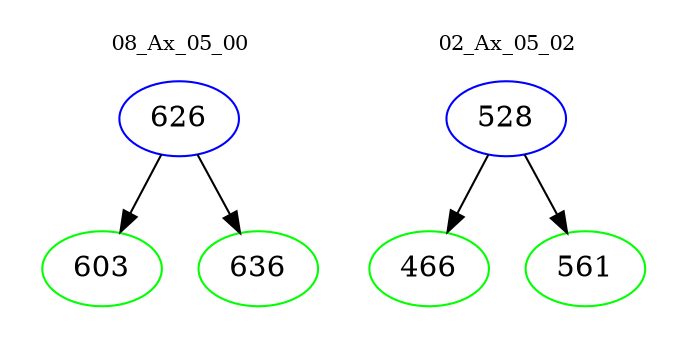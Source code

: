 digraph{
subgraph cluster_0 {
color = white
label = "08_Ax_05_00";
fontsize=10;
T0_626 [label="626", color="blue"]
T0_626 -> T0_603 [color="black"]
T0_603 [label="603", color="green"]
T0_626 -> T0_636 [color="black"]
T0_636 [label="636", color="green"]
}
subgraph cluster_1 {
color = white
label = "02_Ax_05_02";
fontsize=10;
T1_528 [label="528", color="blue"]
T1_528 -> T1_466 [color="black"]
T1_466 [label="466", color="green"]
T1_528 -> T1_561 [color="black"]
T1_561 [label="561", color="green"]
}
}
